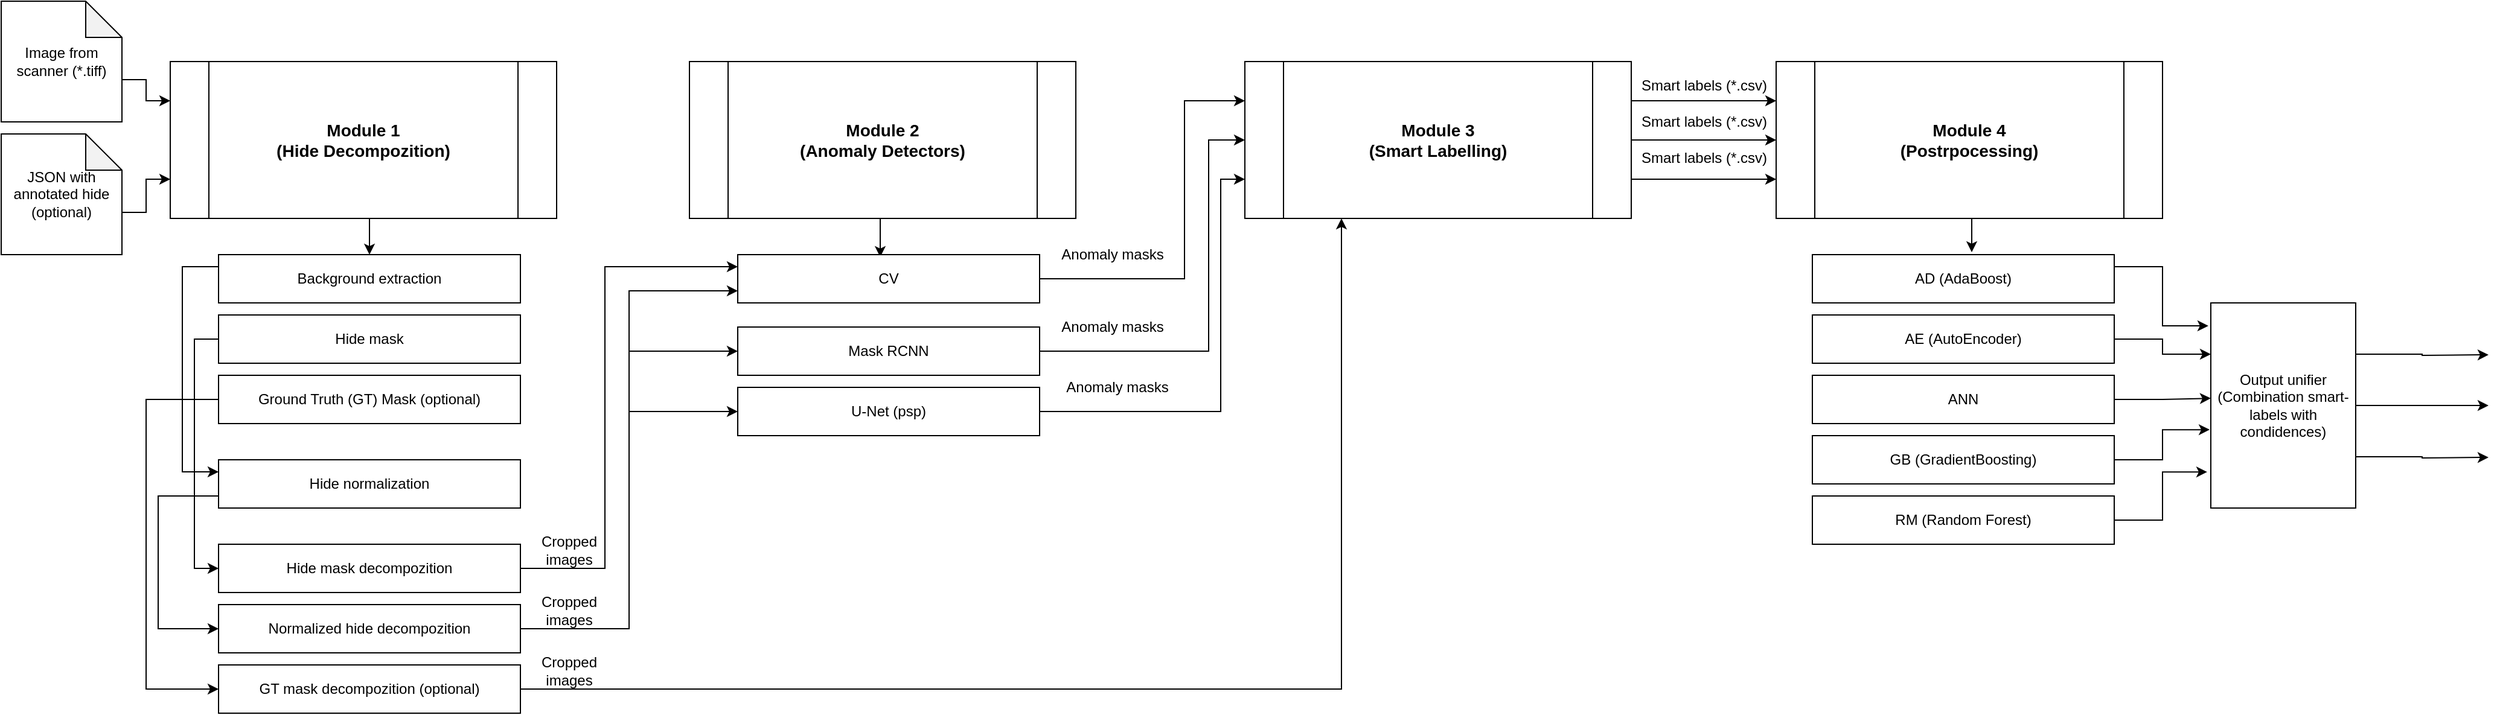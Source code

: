 <mxfile version="14.6.3" type="github">
  <diagram id="MWl9kh9Pm0hJuljxTCQo" name="Page-1">
    <mxGraphModel dx="1350" dy="778" grid="1" gridSize="10" guides="1" tooltips="1" connect="1" arrows="1" fold="1" page="1" pageScale="1" pageWidth="827" pageHeight="1169" math="0" shadow="0">
      <root>
        <mxCell id="0" />
        <mxCell id="1" parent="0" />
        <mxCell id="NYM-9CI7bVGXZkKYuPRC-27" style="edgeStyle=orthogonalEdgeStyle;rounded=0;orthogonalLoop=1;jettySize=auto;html=1;exitX=0.5;exitY=1;exitDx=0;exitDy=0;entryX=0.5;entryY=0;entryDx=0;entryDy=0;" edge="1" parent="1" source="NYM-9CI7bVGXZkKYuPRC-1" target="NYM-9CI7bVGXZkKYuPRC-5">
          <mxGeometry relative="1" as="geometry" />
        </mxCell>
        <mxCell id="NYM-9CI7bVGXZkKYuPRC-1" value="&lt;font style=&quot;font-size: 14px&quot;&gt;Module 1&lt;br&gt;(Hide Decompozition)&lt;br&gt;&lt;/font&gt;" style="shape=process;whiteSpace=wrap;html=1;backgroundOutline=1;fontStyle=1" vertex="1" parent="1">
          <mxGeometry x="160" y="80" width="320" height="130" as="geometry" />
        </mxCell>
        <mxCell id="NYM-9CI7bVGXZkKYuPRC-41" style="edgeStyle=orthogonalEdgeStyle;rounded=0;orthogonalLoop=1;jettySize=auto;html=1;exitX=0.5;exitY=1;exitDx=0;exitDy=0;entryX=0.472;entryY=0.05;entryDx=0;entryDy=0;entryPerimeter=0;" edge="1" parent="1" source="NYM-9CI7bVGXZkKYuPRC-2" target="NYM-9CI7bVGXZkKYuPRC-12">
          <mxGeometry relative="1" as="geometry" />
        </mxCell>
        <mxCell id="NYM-9CI7bVGXZkKYuPRC-2" value="&lt;font style=&quot;font-size: 14px&quot;&gt;Module 2&lt;br&gt;(Anomaly Detectors)&lt;br&gt;&lt;/font&gt;" style="shape=process;whiteSpace=wrap;html=1;backgroundOutline=1;fontStyle=1" vertex="1" parent="1">
          <mxGeometry x="590" y="80" width="320" height="130" as="geometry" />
        </mxCell>
        <mxCell id="NYM-9CI7bVGXZkKYuPRC-25" style="edgeStyle=orthogonalEdgeStyle;rounded=0;orthogonalLoop=1;jettySize=auto;html=1;exitX=0;exitY=0;exitDx=100;exitDy=65;exitPerimeter=0;entryX=0;entryY=0.25;entryDx=0;entryDy=0;" edge="1" parent="1" source="NYM-9CI7bVGXZkKYuPRC-3" target="NYM-9CI7bVGXZkKYuPRC-1">
          <mxGeometry relative="1" as="geometry" />
        </mxCell>
        <mxCell id="NYM-9CI7bVGXZkKYuPRC-3" value="Image from scanner (*.tiff)" style="shape=note;whiteSpace=wrap;html=1;backgroundOutline=1;darkOpacity=0.05;" vertex="1" parent="1">
          <mxGeometry x="20" y="30" width="100" height="100" as="geometry" />
        </mxCell>
        <mxCell id="NYM-9CI7bVGXZkKYuPRC-26" style="edgeStyle=orthogonalEdgeStyle;rounded=0;orthogonalLoop=1;jettySize=auto;html=1;exitX=0;exitY=0;exitDx=100;exitDy=65;exitPerimeter=0;entryX=0;entryY=0.75;entryDx=0;entryDy=0;" edge="1" parent="1" source="NYM-9CI7bVGXZkKYuPRC-4" target="NYM-9CI7bVGXZkKYuPRC-1">
          <mxGeometry relative="1" as="geometry" />
        </mxCell>
        <mxCell id="NYM-9CI7bVGXZkKYuPRC-4" value="JSON with annotated hide (optional)" style="shape=note;whiteSpace=wrap;html=1;backgroundOutline=1;darkOpacity=0.05;" vertex="1" parent="1">
          <mxGeometry x="20" y="140" width="100" height="100" as="geometry" />
        </mxCell>
        <mxCell id="NYM-9CI7bVGXZkKYuPRC-31" style="edgeStyle=orthogonalEdgeStyle;rounded=0;orthogonalLoop=1;jettySize=auto;html=1;exitX=0;exitY=0.25;exitDx=0;exitDy=0;entryX=0;entryY=0.25;entryDx=0;entryDy=0;" edge="1" parent="1" source="NYM-9CI7bVGXZkKYuPRC-5" target="NYM-9CI7bVGXZkKYuPRC-8">
          <mxGeometry relative="1" as="geometry">
            <Array as="points">
              <mxPoint x="170" y="250" />
              <mxPoint x="170" y="420" />
            </Array>
          </mxGeometry>
        </mxCell>
        <mxCell id="NYM-9CI7bVGXZkKYuPRC-5" value="Background extraction" style="rounded=0;whiteSpace=wrap;html=1;" vertex="1" parent="1">
          <mxGeometry x="200" y="240" width="250" height="40" as="geometry" />
        </mxCell>
        <mxCell id="NYM-9CI7bVGXZkKYuPRC-29" style="edgeStyle=orthogonalEdgeStyle;rounded=0;orthogonalLoop=1;jettySize=auto;html=1;exitX=0;exitY=0.5;exitDx=0;exitDy=0;entryX=0;entryY=0.5;entryDx=0;entryDy=0;" edge="1" parent="1" source="NYM-9CI7bVGXZkKYuPRC-6" target="NYM-9CI7bVGXZkKYuPRC-10">
          <mxGeometry relative="1" as="geometry" />
        </mxCell>
        <mxCell id="NYM-9CI7bVGXZkKYuPRC-6" value="Hide mask" style="rounded=0;whiteSpace=wrap;html=1;" vertex="1" parent="1">
          <mxGeometry x="200" y="290" width="250" height="40" as="geometry" />
        </mxCell>
        <mxCell id="NYM-9CI7bVGXZkKYuPRC-30" style="edgeStyle=orthogonalEdgeStyle;rounded=0;orthogonalLoop=1;jettySize=auto;html=1;exitX=0;exitY=0.5;exitDx=0;exitDy=0;entryX=0;entryY=0.5;entryDx=0;entryDy=0;" edge="1" parent="1" source="NYM-9CI7bVGXZkKYuPRC-7" target="NYM-9CI7bVGXZkKYuPRC-11">
          <mxGeometry relative="1" as="geometry">
            <Array as="points">
              <mxPoint x="140" y="360" />
              <mxPoint x="140" y="600" />
            </Array>
          </mxGeometry>
        </mxCell>
        <mxCell id="NYM-9CI7bVGXZkKYuPRC-7" value="Ground Truth (GT) Mask (optional)" style="rounded=0;whiteSpace=wrap;html=1;" vertex="1" parent="1">
          <mxGeometry x="200" y="340" width="250" height="40" as="geometry" />
        </mxCell>
        <mxCell id="NYM-9CI7bVGXZkKYuPRC-32" style="edgeStyle=orthogonalEdgeStyle;rounded=0;orthogonalLoop=1;jettySize=auto;html=1;exitX=0;exitY=0.75;exitDx=0;exitDy=0;entryX=0;entryY=0.5;entryDx=0;entryDy=0;" edge="1" parent="1" source="NYM-9CI7bVGXZkKYuPRC-8" target="NYM-9CI7bVGXZkKYuPRC-9">
          <mxGeometry relative="1" as="geometry">
            <Array as="points">
              <mxPoint x="150" y="440" />
              <mxPoint x="150" y="550" />
            </Array>
          </mxGeometry>
        </mxCell>
        <mxCell id="NYM-9CI7bVGXZkKYuPRC-8" value="Hide normalization" style="rounded=0;whiteSpace=wrap;html=1;" vertex="1" parent="1">
          <mxGeometry x="200" y="410" width="250" height="40" as="geometry" />
        </mxCell>
        <mxCell id="NYM-9CI7bVGXZkKYuPRC-18" style="edgeStyle=orthogonalEdgeStyle;rounded=0;orthogonalLoop=1;jettySize=auto;html=1;exitX=1;exitY=0.5;exitDx=0;exitDy=0;entryX=0;entryY=0.75;entryDx=0;entryDy=0;" edge="1" parent="1" source="NYM-9CI7bVGXZkKYuPRC-9" target="NYM-9CI7bVGXZkKYuPRC-12">
          <mxGeometry relative="1" as="geometry" />
        </mxCell>
        <mxCell id="NYM-9CI7bVGXZkKYuPRC-19" style="edgeStyle=orthogonalEdgeStyle;rounded=0;orthogonalLoop=1;jettySize=auto;html=1;exitX=1;exitY=0.5;exitDx=0;exitDy=0;entryX=0;entryY=0.5;entryDx=0;entryDy=0;" edge="1" parent="1" source="NYM-9CI7bVGXZkKYuPRC-9" target="NYM-9CI7bVGXZkKYuPRC-15">
          <mxGeometry relative="1" as="geometry" />
        </mxCell>
        <mxCell id="NYM-9CI7bVGXZkKYuPRC-66" style="edgeStyle=orthogonalEdgeStyle;rounded=0;orthogonalLoop=1;jettySize=auto;html=1;exitX=1;exitY=0.5;exitDx=0;exitDy=0;entryX=0;entryY=0.5;entryDx=0;entryDy=0;" edge="1" parent="1" source="NYM-9CI7bVGXZkKYuPRC-9" target="NYM-9CI7bVGXZkKYuPRC-16">
          <mxGeometry relative="1" as="geometry" />
        </mxCell>
        <mxCell id="NYM-9CI7bVGXZkKYuPRC-9" value="Normalized hide decompozition" style="rounded=0;whiteSpace=wrap;html=1;" vertex="1" parent="1">
          <mxGeometry x="200" y="530" width="250" height="40" as="geometry" />
        </mxCell>
        <mxCell id="NYM-9CI7bVGXZkKYuPRC-36" style="edgeStyle=orthogonalEdgeStyle;rounded=0;orthogonalLoop=1;jettySize=auto;html=1;exitX=1;exitY=0.5;exitDx=0;exitDy=0;entryX=0;entryY=0.25;entryDx=0;entryDy=0;" edge="1" parent="1" source="NYM-9CI7bVGXZkKYuPRC-10" target="NYM-9CI7bVGXZkKYuPRC-12">
          <mxGeometry relative="1" as="geometry">
            <Array as="points">
              <mxPoint x="520" y="500" />
              <mxPoint x="520" y="250" />
            </Array>
          </mxGeometry>
        </mxCell>
        <mxCell id="NYM-9CI7bVGXZkKYuPRC-10" value="Hide mask decompozition" style="rounded=0;whiteSpace=wrap;html=1;" vertex="1" parent="1">
          <mxGeometry x="200" y="480" width="250" height="40" as="geometry" />
        </mxCell>
        <mxCell id="NYM-9CI7bVGXZkKYuPRC-33" style="edgeStyle=orthogonalEdgeStyle;rounded=0;orthogonalLoop=1;jettySize=auto;html=1;exitX=1;exitY=0.5;exitDx=0;exitDy=0;entryX=0.25;entryY=1;entryDx=0;entryDy=0;" edge="1" parent="1" source="NYM-9CI7bVGXZkKYuPRC-11" target="NYM-9CI7bVGXZkKYuPRC-21">
          <mxGeometry relative="1" as="geometry" />
        </mxCell>
        <mxCell id="NYM-9CI7bVGXZkKYuPRC-11" value="GT mask decompozition (optional)" style="rounded=0;whiteSpace=wrap;html=1;" vertex="1" parent="1">
          <mxGeometry x="200" y="580" width="250" height="40" as="geometry" />
        </mxCell>
        <mxCell id="NYM-9CI7bVGXZkKYuPRC-22" style="edgeStyle=orthogonalEdgeStyle;rounded=0;orthogonalLoop=1;jettySize=auto;html=1;exitX=1;exitY=0.5;exitDx=0;exitDy=0;entryX=0;entryY=0.25;entryDx=0;entryDy=0;" edge="1" parent="1" source="NYM-9CI7bVGXZkKYuPRC-12" target="NYM-9CI7bVGXZkKYuPRC-21">
          <mxGeometry relative="1" as="geometry">
            <Array as="points">
              <mxPoint x="1000" y="260" />
              <mxPoint x="1000" y="113" />
            </Array>
          </mxGeometry>
        </mxCell>
        <mxCell id="NYM-9CI7bVGXZkKYuPRC-12" value="CV" style="rounded=0;whiteSpace=wrap;html=1;" vertex="1" parent="1">
          <mxGeometry x="630" y="240" width="250" height="40" as="geometry" />
        </mxCell>
        <mxCell id="NYM-9CI7bVGXZkKYuPRC-23" style="edgeStyle=orthogonalEdgeStyle;rounded=0;orthogonalLoop=1;jettySize=auto;html=1;exitX=1;exitY=0.5;exitDx=0;exitDy=0;entryX=0;entryY=0.5;entryDx=0;entryDy=0;" edge="1" parent="1" source="NYM-9CI7bVGXZkKYuPRC-15" target="NYM-9CI7bVGXZkKYuPRC-21">
          <mxGeometry relative="1" as="geometry">
            <Array as="points">
              <mxPoint x="1020" y="320" />
              <mxPoint x="1020" y="145" />
            </Array>
          </mxGeometry>
        </mxCell>
        <mxCell id="NYM-9CI7bVGXZkKYuPRC-15" value="Mask RCNN" style="rounded=0;whiteSpace=wrap;html=1;" vertex="1" parent="1">
          <mxGeometry x="630" y="300" width="250" height="40" as="geometry" />
        </mxCell>
        <mxCell id="NYM-9CI7bVGXZkKYuPRC-24" style="edgeStyle=orthogonalEdgeStyle;rounded=0;orthogonalLoop=1;jettySize=auto;html=1;exitX=1;exitY=0.5;exitDx=0;exitDy=0;entryX=0;entryY=0.75;entryDx=0;entryDy=0;" edge="1" parent="1" source="NYM-9CI7bVGXZkKYuPRC-16" target="NYM-9CI7bVGXZkKYuPRC-21">
          <mxGeometry relative="1" as="geometry">
            <Array as="points">
              <mxPoint x="1030" y="370" />
              <mxPoint x="1030" y="178" />
            </Array>
          </mxGeometry>
        </mxCell>
        <mxCell id="NYM-9CI7bVGXZkKYuPRC-16" value="U-Net (psp)" style="rounded=0;whiteSpace=wrap;html=1;" vertex="1" parent="1">
          <mxGeometry x="630" y="350" width="250" height="40" as="geometry" />
        </mxCell>
        <mxCell id="NYM-9CI7bVGXZkKYuPRC-38" style="edgeStyle=orthogonalEdgeStyle;rounded=0;orthogonalLoop=1;jettySize=auto;html=1;exitX=1;exitY=0.25;exitDx=0;exitDy=0;entryX=0;entryY=0.25;entryDx=0;entryDy=0;" edge="1" parent="1" source="NYM-9CI7bVGXZkKYuPRC-21" target="NYM-9CI7bVGXZkKYuPRC-37">
          <mxGeometry relative="1" as="geometry" />
        </mxCell>
        <mxCell id="NYM-9CI7bVGXZkKYuPRC-39" style="edgeStyle=orthogonalEdgeStyle;rounded=0;orthogonalLoop=1;jettySize=auto;html=1;exitX=1;exitY=0.5;exitDx=0;exitDy=0;entryX=0;entryY=0.5;entryDx=0;entryDy=0;" edge="1" parent="1" source="NYM-9CI7bVGXZkKYuPRC-21" target="NYM-9CI7bVGXZkKYuPRC-37">
          <mxGeometry relative="1" as="geometry" />
        </mxCell>
        <mxCell id="NYM-9CI7bVGXZkKYuPRC-40" style="edgeStyle=orthogonalEdgeStyle;rounded=0;orthogonalLoop=1;jettySize=auto;html=1;exitX=1;exitY=0.75;exitDx=0;exitDy=0;entryX=0;entryY=0.75;entryDx=0;entryDy=0;" edge="1" parent="1" source="NYM-9CI7bVGXZkKYuPRC-21" target="NYM-9CI7bVGXZkKYuPRC-37">
          <mxGeometry relative="1" as="geometry" />
        </mxCell>
        <mxCell id="NYM-9CI7bVGXZkKYuPRC-21" value="&lt;font style=&quot;font-size: 14px&quot;&gt;Module 3&lt;br&gt;(Smart Labelling)&lt;br&gt;&lt;/font&gt;" style="shape=process;whiteSpace=wrap;html=1;backgroundOutline=1;fontStyle=1" vertex="1" parent="1">
          <mxGeometry x="1050" y="80" width="320" height="130" as="geometry" />
        </mxCell>
        <mxCell id="NYM-9CI7bVGXZkKYuPRC-47" style="edgeStyle=orthogonalEdgeStyle;rounded=0;orthogonalLoop=1;jettySize=auto;html=1;exitX=0.5;exitY=1;exitDx=0;exitDy=0;entryX=0.528;entryY=-0.05;entryDx=0;entryDy=0;entryPerimeter=0;" edge="1" parent="1" source="NYM-9CI7bVGXZkKYuPRC-37" target="NYM-9CI7bVGXZkKYuPRC-42">
          <mxGeometry relative="1" as="geometry" />
        </mxCell>
        <mxCell id="NYM-9CI7bVGXZkKYuPRC-37" value="&lt;font style=&quot;font-size: 14px&quot;&gt;Module 4&lt;br&gt;(Postrpocessing)&lt;br&gt;&lt;/font&gt;" style="shape=process;whiteSpace=wrap;html=1;backgroundOutline=1;fontStyle=1" vertex="1" parent="1">
          <mxGeometry x="1490" y="80" width="320" height="130" as="geometry" />
        </mxCell>
        <mxCell id="NYM-9CI7bVGXZkKYuPRC-55" style="edgeStyle=orthogonalEdgeStyle;rounded=0;orthogonalLoop=1;jettySize=auto;html=1;exitX=1;exitY=0.25;exitDx=0;exitDy=0;entryX=-0.017;entryY=0.112;entryDx=0;entryDy=0;entryPerimeter=0;" edge="1" parent="1" source="NYM-9CI7bVGXZkKYuPRC-42" target="NYM-9CI7bVGXZkKYuPRC-54">
          <mxGeometry relative="1" as="geometry" />
        </mxCell>
        <mxCell id="NYM-9CI7bVGXZkKYuPRC-42" value="AD (AdaBoost)" style="rounded=0;whiteSpace=wrap;html=1;" vertex="1" parent="1">
          <mxGeometry x="1520" y="240" width="250" height="40" as="geometry" />
        </mxCell>
        <mxCell id="NYM-9CI7bVGXZkKYuPRC-56" style="edgeStyle=orthogonalEdgeStyle;rounded=0;orthogonalLoop=1;jettySize=auto;html=1;exitX=1;exitY=0.5;exitDx=0;exitDy=0;entryX=0;entryY=0.25;entryDx=0;entryDy=0;" edge="1" parent="1" source="NYM-9CI7bVGXZkKYuPRC-43" target="NYM-9CI7bVGXZkKYuPRC-54">
          <mxGeometry relative="1" as="geometry" />
        </mxCell>
        <mxCell id="NYM-9CI7bVGXZkKYuPRC-43" value="AE (AutoEncoder)" style="rounded=0;whiteSpace=wrap;html=1;" vertex="1" parent="1">
          <mxGeometry x="1520" y="290" width="250" height="40" as="geometry" />
        </mxCell>
        <mxCell id="NYM-9CI7bVGXZkKYuPRC-57" style="edgeStyle=orthogonalEdgeStyle;rounded=0;orthogonalLoop=1;jettySize=auto;html=1;exitX=1;exitY=0.5;exitDx=0;exitDy=0;entryX=0;entryY=0.465;entryDx=0;entryDy=0;entryPerimeter=0;" edge="1" parent="1" source="NYM-9CI7bVGXZkKYuPRC-44" target="NYM-9CI7bVGXZkKYuPRC-54">
          <mxGeometry relative="1" as="geometry" />
        </mxCell>
        <mxCell id="NYM-9CI7bVGXZkKYuPRC-44" value="ANN" style="rounded=0;whiteSpace=wrap;html=1;" vertex="1" parent="1">
          <mxGeometry x="1520" y="340" width="250" height="40" as="geometry" />
        </mxCell>
        <mxCell id="NYM-9CI7bVGXZkKYuPRC-58" style="edgeStyle=orthogonalEdgeStyle;rounded=0;orthogonalLoop=1;jettySize=auto;html=1;exitX=1;exitY=0.5;exitDx=0;exitDy=0;entryX=-0.008;entryY=0.618;entryDx=0;entryDy=0;entryPerimeter=0;" edge="1" parent="1" source="NYM-9CI7bVGXZkKYuPRC-45" target="NYM-9CI7bVGXZkKYuPRC-54">
          <mxGeometry relative="1" as="geometry" />
        </mxCell>
        <mxCell id="NYM-9CI7bVGXZkKYuPRC-45" value="GB (GradientBoosting)" style="rounded=0;whiteSpace=wrap;html=1;" vertex="1" parent="1">
          <mxGeometry x="1520" y="390" width="250" height="40" as="geometry" />
        </mxCell>
        <mxCell id="NYM-9CI7bVGXZkKYuPRC-59" style="edgeStyle=orthogonalEdgeStyle;rounded=0;orthogonalLoop=1;jettySize=auto;html=1;exitX=1;exitY=0.5;exitDx=0;exitDy=0;entryX=-0.025;entryY=0.824;entryDx=0;entryDy=0;entryPerimeter=0;" edge="1" parent="1" source="NYM-9CI7bVGXZkKYuPRC-46" target="NYM-9CI7bVGXZkKYuPRC-54">
          <mxGeometry relative="1" as="geometry" />
        </mxCell>
        <mxCell id="NYM-9CI7bVGXZkKYuPRC-46" value="RM (Random Forest)" style="rounded=0;whiteSpace=wrap;html=1;" vertex="1" parent="1">
          <mxGeometry x="1520" y="440" width="250" height="40" as="geometry" />
        </mxCell>
        <mxCell id="NYM-9CI7bVGXZkKYuPRC-60" style="edgeStyle=orthogonalEdgeStyle;rounded=0;orthogonalLoop=1;jettySize=auto;html=1;exitX=1;exitY=0.25;exitDx=0;exitDy=0;" edge="1" parent="1" source="NYM-9CI7bVGXZkKYuPRC-54">
          <mxGeometry relative="1" as="geometry">
            <mxPoint x="2080" y="323" as="targetPoint" />
          </mxGeometry>
        </mxCell>
        <mxCell id="NYM-9CI7bVGXZkKYuPRC-61" style="edgeStyle=orthogonalEdgeStyle;rounded=0;orthogonalLoop=1;jettySize=auto;html=1;exitX=1;exitY=0.5;exitDx=0;exitDy=0;" edge="1" parent="1" source="NYM-9CI7bVGXZkKYuPRC-54">
          <mxGeometry relative="1" as="geometry">
            <mxPoint x="2080" y="365" as="targetPoint" />
          </mxGeometry>
        </mxCell>
        <mxCell id="NYM-9CI7bVGXZkKYuPRC-62" style="edgeStyle=orthogonalEdgeStyle;rounded=0;orthogonalLoop=1;jettySize=auto;html=1;exitX=1;exitY=0.75;exitDx=0;exitDy=0;" edge="1" parent="1" source="NYM-9CI7bVGXZkKYuPRC-54">
          <mxGeometry relative="1" as="geometry">
            <mxPoint x="2080" y="408" as="targetPoint" />
          </mxGeometry>
        </mxCell>
        <mxCell id="NYM-9CI7bVGXZkKYuPRC-54" value="Output unifier&lt;br&gt;(Combination smart-labels with condidences)" style="rounded=0;whiteSpace=wrap;html=1;" vertex="1" parent="1">
          <mxGeometry x="1850" y="280" width="120" height="170" as="geometry" />
        </mxCell>
        <mxCell id="NYM-9CI7bVGXZkKYuPRC-63" value="Cropped &lt;br&gt;images" style="text;html=1;align=center;verticalAlign=middle;resizable=0;points=[];autosize=1;strokeColor=none;" vertex="1" parent="1">
          <mxGeometry x="460" y="470" width="60" height="30" as="geometry" />
        </mxCell>
        <mxCell id="NYM-9CI7bVGXZkKYuPRC-64" value="Cropped &lt;br&gt;images" style="text;html=1;align=center;verticalAlign=middle;resizable=0;points=[];autosize=1;strokeColor=none;" vertex="1" parent="1">
          <mxGeometry x="460" y="520" width="60" height="30" as="geometry" />
        </mxCell>
        <mxCell id="NYM-9CI7bVGXZkKYuPRC-67" value="Cropped &lt;br&gt;images" style="text;html=1;align=center;verticalAlign=middle;resizable=0;points=[];autosize=1;strokeColor=none;" vertex="1" parent="1">
          <mxGeometry x="460" y="570" width="60" height="30" as="geometry" />
        </mxCell>
        <mxCell id="NYM-9CI7bVGXZkKYuPRC-68" value="Anomaly masks" style="text;html=1;align=center;verticalAlign=middle;resizable=0;points=[];autosize=1;strokeColor=none;" vertex="1" parent="1">
          <mxGeometry x="890" y="230" width="100" height="20" as="geometry" />
        </mxCell>
        <mxCell id="NYM-9CI7bVGXZkKYuPRC-69" value="Anomaly masks" style="text;html=1;align=center;verticalAlign=middle;resizable=0;points=[];autosize=1;strokeColor=none;" vertex="1" parent="1">
          <mxGeometry x="890" y="290" width="100" height="20" as="geometry" />
        </mxCell>
        <mxCell id="NYM-9CI7bVGXZkKYuPRC-70" value="Anomaly masks" style="text;html=1;align=center;verticalAlign=middle;resizable=0;points=[];autosize=1;strokeColor=none;" vertex="1" parent="1">
          <mxGeometry x="894" y="340" width="100" height="20" as="geometry" />
        </mxCell>
        <mxCell id="NYM-9CI7bVGXZkKYuPRC-71" value="Smart labels (*.csv)" style="text;html=1;align=center;verticalAlign=middle;resizable=0;points=[];autosize=1;strokeColor=none;" vertex="1" parent="1">
          <mxGeometry x="1370" y="90" width="120" height="20" as="geometry" />
        </mxCell>
        <mxCell id="NYM-9CI7bVGXZkKYuPRC-72" value="Smart labels (*.csv)" style="text;html=1;align=center;verticalAlign=middle;resizable=0;points=[];autosize=1;strokeColor=none;" vertex="1" parent="1">
          <mxGeometry x="1370" y="120" width="120" height="20" as="geometry" />
        </mxCell>
        <mxCell id="NYM-9CI7bVGXZkKYuPRC-73" value="Smart labels (*.csv)" style="text;html=1;align=center;verticalAlign=middle;resizable=0;points=[];autosize=1;strokeColor=none;" vertex="1" parent="1">
          <mxGeometry x="1370" y="150" width="120" height="20" as="geometry" />
        </mxCell>
      </root>
    </mxGraphModel>
  </diagram>
</mxfile>
